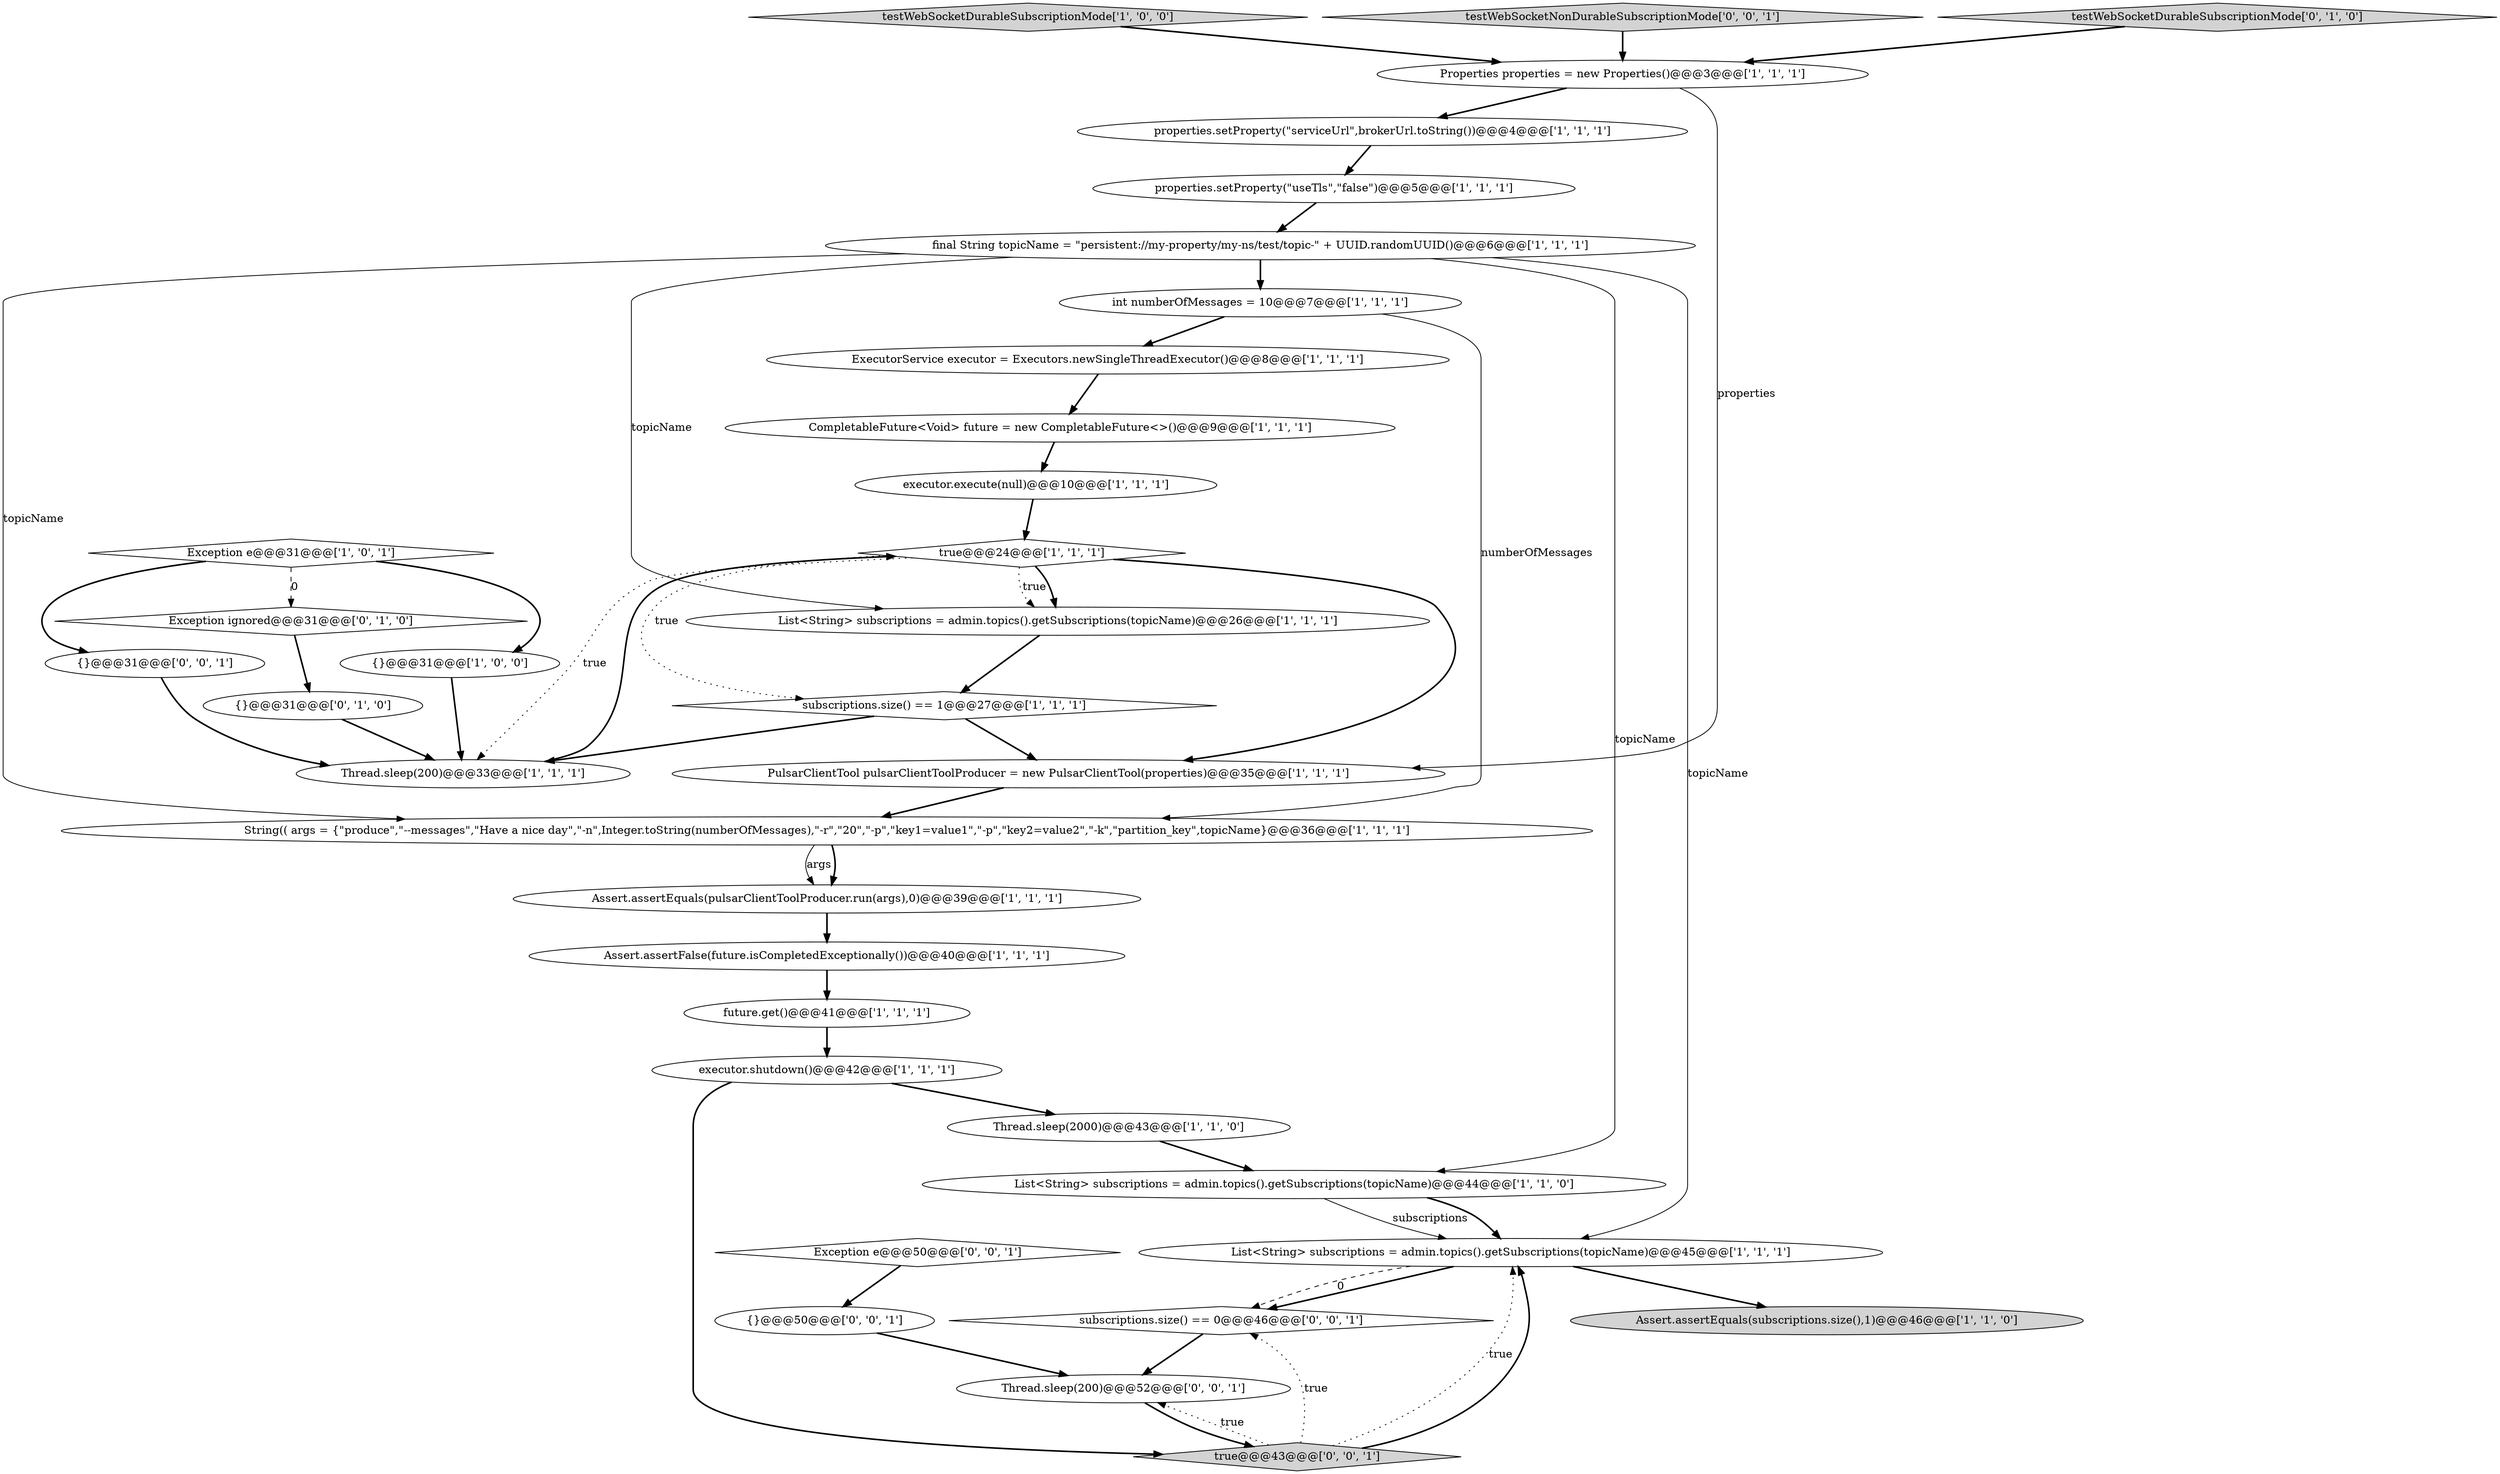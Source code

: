 digraph {
21 [style = filled, label = "true@@@24@@@['1', '1', '1']", fillcolor = white, shape = diamond image = "AAA0AAABBB1BBB"];
0 [style = filled, label = "{}@@@31@@@['1', '0', '0']", fillcolor = white, shape = ellipse image = "AAA0AAABBB1BBB"];
4 [style = filled, label = "CompletableFuture<Void> future = new CompletableFuture<>()@@@9@@@['1', '1', '1']", fillcolor = white, shape = ellipse image = "AAA0AAABBB1BBB"];
13 [style = filled, label = "Assert.assertEquals(pulsarClientToolProducer.run(args),0)@@@39@@@['1', '1', '1']", fillcolor = white, shape = ellipse image = "AAA0AAABBB1BBB"];
24 [style = filled, label = "List<String> subscriptions = admin.topics().getSubscriptions(topicName)@@@45@@@['1', '1', '1']", fillcolor = white, shape = ellipse image = "AAA0AAABBB1BBB"];
33 [style = filled, label = "subscriptions.size() == 0@@@46@@@['0', '0', '1']", fillcolor = white, shape = diamond image = "AAA0AAABBB3BBB"];
28 [style = filled, label = "Thread.sleep(200)@@@52@@@['0', '0', '1']", fillcolor = white, shape = ellipse image = "AAA0AAABBB3BBB"];
3 [style = filled, label = "properties.setProperty(\"useTls\",\"false\")@@@5@@@['1', '1', '1']", fillcolor = white, shape = ellipse image = "AAA0AAABBB1BBB"];
32 [style = filled, label = "{}@@@31@@@['0', '0', '1']", fillcolor = white, shape = ellipse image = "AAA0AAABBB3BBB"];
18 [style = filled, label = "String(( args = {\"produce\",\"--messages\",\"Have a nice day\",\"-n\",Integer.toString(numberOfMessages),\"-r\",\"20\",\"-p\",\"key1=value1\",\"-p\",\"key2=value2\",\"-k\",\"partition_key\",topicName}@@@36@@@['1', '1', '1']", fillcolor = white, shape = ellipse image = "AAA0AAABBB1BBB"];
12 [style = filled, label = "final String topicName = \"persistent://my-property/my-ns/test/topic-\" + UUID.randomUUID()@@@6@@@['1', '1', '1']", fillcolor = white, shape = ellipse image = "AAA0AAABBB1BBB"];
6 [style = filled, label = "PulsarClientTool pulsarClientToolProducer = new PulsarClientTool(properties)@@@35@@@['1', '1', '1']", fillcolor = white, shape = ellipse image = "AAA0AAABBB1BBB"];
5 [style = filled, label = "List<String> subscriptions = admin.topics().getSubscriptions(topicName)@@@26@@@['1', '1', '1']", fillcolor = white, shape = ellipse image = "AAA0AAABBB1BBB"];
31 [style = filled, label = "{}@@@50@@@['0', '0', '1']", fillcolor = white, shape = ellipse image = "AAA0AAABBB3BBB"];
14 [style = filled, label = "executor.execute(null)@@@10@@@['1', '1', '1']", fillcolor = white, shape = ellipse image = "AAA0AAABBB1BBB"];
22 [style = filled, label = "Exception e@@@31@@@['1', '0', '1']", fillcolor = white, shape = diamond image = "AAA0AAABBB1BBB"];
11 [style = filled, label = "subscriptions.size() == 1@@@27@@@['1', '1', '1']", fillcolor = white, shape = diamond image = "AAA0AAABBB1BBB"];
20 [style = filled, label = "testWebSocketDurableSubscriptionMode['1', '0', '0']", fillcolor = lightgray, shape = diamond image = "AAA0AAABBB1BBB"];
25 [style = filled, label = "{}@@@31@@@['0', '1', '0']", fillcolor = white, shape = ellipse image = "AAA0AAABBB2BBB"];
10 [style = filled, label = "Thread.sleep(200)@@@33@@@['1', '1', '1']", fillcolor = white, shape = ellipse image = "AAA0AAABBB1BBB"];
8 [style = filled, label = "executor.shutdown()@@@42@@@['1', '1', '1']", fillcolor = white, shape = ellipse image = "AAA0AAABBB1BBB"];
15 [style = filled, label = "Thread.sleep(2000)@@@43@@@['1', '1', '0']", fillcolor = white, shape = ellipse image = "AAA0AAABBB1BBB"];
16 [style = filled, label = "int numberOfMessages = 10@@@7@@@['1', '1', '1']", fillcolor = white, shape = ellipse image = "AAA0AAABBB1BBB"];
23 [style = filled, label = "future.get()@@@41@@@['1', '1', '1']", fillcolor = white, shape = ellipse image = "AAA0AAABBB1BBB"];
7 [style = filled, label = "properties.setProperty(\"serviceUrl\",brokerUrl.toString())@@@4@@@['1', '1', '1']", fillcolor = white, shape = ellipse image = "AAA0AAABBB1BBB"];
29 [style = filled, label = "testWebSocketNonDurableSubscriptionMode['0', '0', '1']", fillcolor = lightgray, shape = diamond image = "AAA0AAABBB3BBB"];
27 [style = filled, label = "Exception ignored@@@31@@@['0', '1', '0']", fillcolor = white, shape = diamond image = "AAA1AAABBB2BBB"];
34 [style = filled, label = "Exception e@@@50@@@['0', '0', '1']", fillcolor = white, shape = diamond image = "AAA0AAABBB3BBB"];
1 [style = filled, label = "List<String> subscriptions = admin.topics().getSubscriptions(topicName)@@@44@@@['1', '1', '0']", fillcolor = white, shape = ellipse image = "AAA0AAABBB1BBB"];
2 [style = filled, label = "Properties properties = new Properties()@@@3@@@['1', '1', '1']", fillcolor = white, shape = ellipse image = "AAA0AAABBB1BBB"];
19 [style = filled, label = "Assert.assertFalse(future.isCompletedExceptionally())@@@40@@@['1', '1', '1']", fillcolor = white, shape = ellipse image = "AAA0AAABBB1BBB"];
9 [style = filled, label = "ExecutorService executor = Executors.newSingleThreadExecutor()@@@8@@@['1', '1', '1']", fillcolor = white, shape = ellipse image = "AAA0AAABBB1BBB"];
26 [style = filled, label = "testWebSocketDurableSubscriptionMode['0', '1', '0']", fillcolor = lightgray, shape = diamond image = "AAA0AAABBB2BBB"];
30 [style = filled, label = "true@@@43@@@['0', '0', '1']", fillcolor = lightgray, shape = diamond image = "AAA0AAABBB3BBB"];
17 [style = filled, label = "Assert.assertEquals(subscriptions.size(),1)@@@46@@@['1', '1', '0']", fillcolor = lightgray, shape = ellipse image = "AAA0AAABBB1BBB"];
28->30 [style = bold, label=""];
6->18 [style = bold, label=""];
10->21 [style = bold, label=""];
30->28 [style = dotted, label="true"];
15->1 [style = bold, label=""];
27->25 [style = bold, label=""];
26->2 [style = bold, label=""];
13->19 [style = bold, label=""];
9->4 [style = bold, label=""];
24->33 [style = bold, label=""];
2->7 [style = bold, label=""];
14->21 [style = bold, label=""];
22->0 [style = bold, label=""];
29->2 [style = bold, label=""];
25->10 [style = bold, label=""];
1->24 [style = solid, label="subscriptions"];
2->6 [style = solid, label="properties"];
30->33 [style = dotted, label="true"];
22->27 [style = dashed, label="0"];
24->17 [style = bold, label=""];
18->13 [style = bold, label=""];
12->1 [style = solid, label="topicName"];
11->6 [style = bold, label=""];
19->23 [style = bold, label=""];
1->24 [style = bold, label=""];
21->10 [style = dotted, label="true"];
30->24 [style = dotted, label="true"];
21->5 [style = dotted, label="true"];
33->28 [style = bold, label=""];
12->16 [style = bold, label=""];
22->32 [style = bold, label=""];
7->3 [style = bold, label=""];
0->10 [style = bold, label=""];
12->24 [style = solid, label="topicName"];
11->10 [style = bold, label=""];
12->18 [style = solid, label="topicName"];
3->12 [style = bold, label=""];
5->11 [style = bold, label=""];
32->10 [style = bold, label=""];
34->31 [style = bold, label=""];
23->8 [style = bold, label=""];
21->5 [style = bold, label=""];
4->14 [style = bold, label=""];
21->11 [style = dotted, label="true"];
20->2 [style = bold, label=""];
18->13 [style = solid, label="args"];
8->30 [style = bold, label=""];
31->28 [style = bold, label=""];
16->18 [style = solid, label="numberOfMessages"];
21->6 [style = bold, label=""];
24->33 [style = dashed, label="0"];
30->24 [style = bold, label=""];
12->5 [style = solid, label="topicName"];
8->15 [style = bold, label=""];
16->9 [style = bold, label=""];
}
